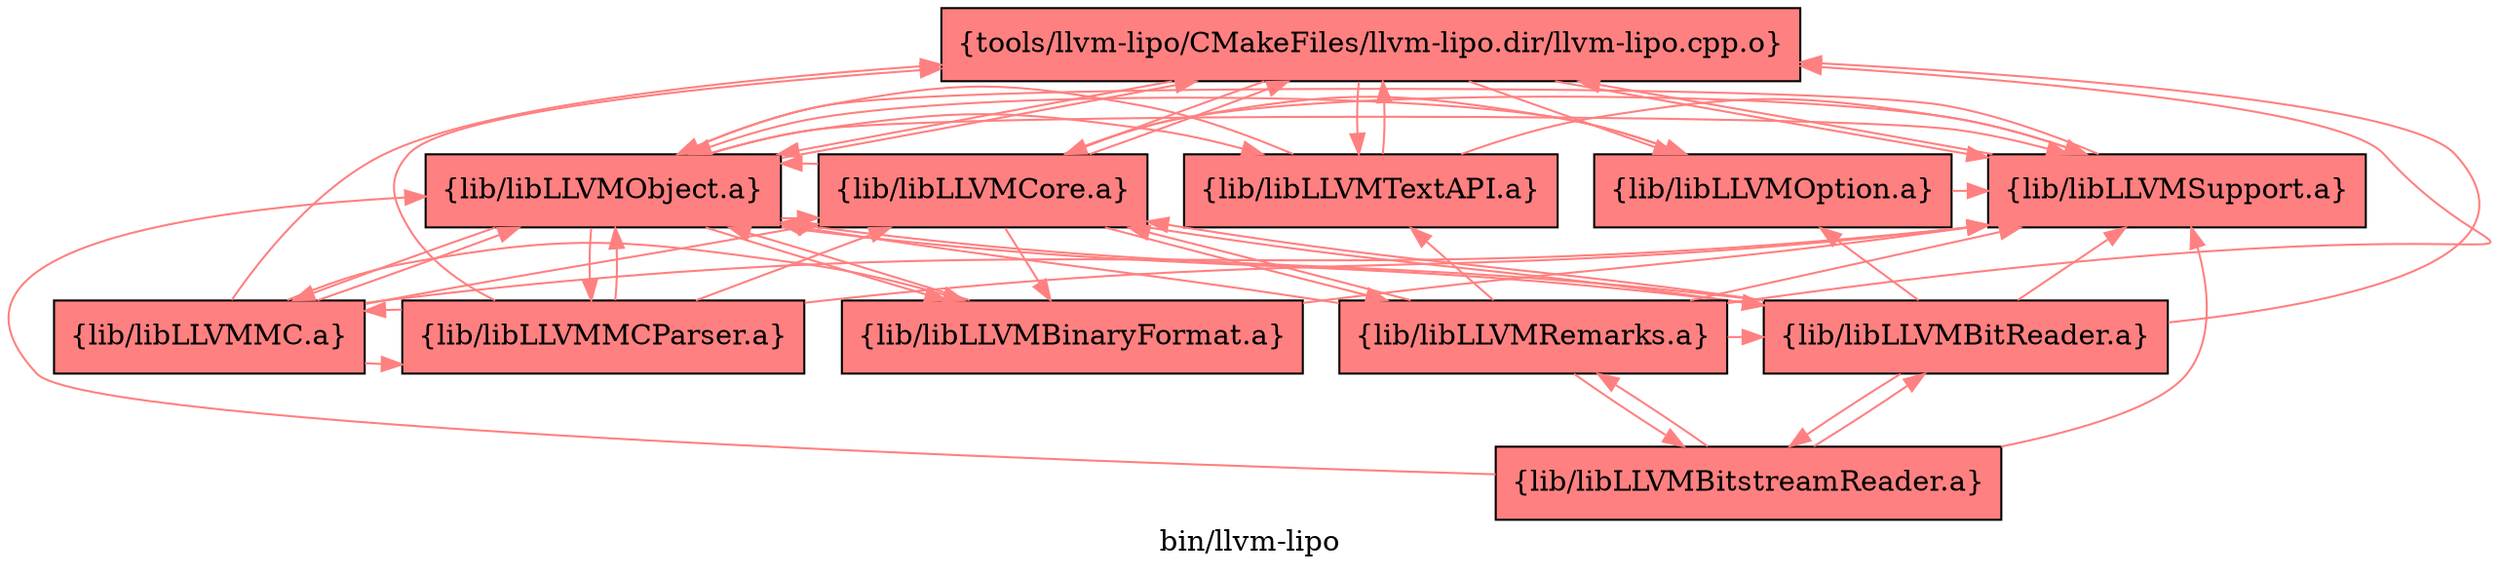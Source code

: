digraph "bin/llvm-lipo" {
	label="bin/llvm-lipo";
	{ rank=same; Node0x555942afc4b8;  }
	{ rank=same; Node0x555942afdb88; Node0x555942afd6d8; Node0x555942afd188; Node0x555942afcc38; Node0x555942afa0c8;  }
	{ rank=same; Node0x555942afa618; Node0x555942b00108; Node0x555942b002e8; Node0x555942af6c48; Node0x555942af7648;  }

	Node0x555942afc4b8 [shape=record,shape=box,style=filled,fillcolor="1.000000 0.5 1",group=1,label="{tools/llvm-lipo/CMakeFiles/llvm-lipo.dir/llvm-lipo.cpp.o}"];
	Node0x555942afc4b8 -> Node0x555942afdb88[color="1.000000 0.5 1"];
	Node0x555942afc4b8 -> Node0x555942afd6d8[color="1.000000 0.5 1"];
	Node0x555942afc4b8 -> Node0x555942afd188[color="1.000000 0.5 1"];
	Node0x555942afc4b8 -> Node0x555942afcc38[color="1.000000 0.5 1"];
	Node0x555942afc4b8 -> Node0x555942afa0c8[color="1.000000 0.5 1"];
	Node0x555942afdb88 [shape=record,shape=box,style=filled,fillcolor="1.000000 0.5 1",group=1,label="{lib/libLLVMObject.a}"];
	Node0x555942afdb88 -> Node0x555942afc4b8[color="1.000000 0.5 1"];
	Node0x555942afdb88 -> Node0x555942afd188[color="1.000000 0.5 1"];
	Node0x555942afdb88 -> Node0x555942afa618[color="1.000000 0.5 1"];
	Node0x555942afdb88 -> Node0x555942b00108[color="1.000000 0.5 1"];
	Node0x555942afdb88 -> Node0x555942afa0c8[color="1.000000 0.5 1"];
	Node0x555942afdb88 -> Node0x555942b002e8[color="1.000000 0.5 1"];
	Node0x555942afdb88 -> Node0x555942af6c48[color="1.000000 0.5 1"];
	Node0x555942afdb88 -> Node0x555942afcc38[color="1.000000 0.5 1"];
	Node0x555942afd6d8 [shape=record,shape=box,style=filled,fillcolor="1.000000 0.5 1",group=1,label="{lib/libLLVMOption.a}"];
	Node0x555942afd6d8 -> Node0x555942afd188[color="1.000000 0.5 1"];
	Node0x555942afd6d8 -> Node0x555942afdb88[color="1.000000 0.5 1"];
	Node0x555942afd188 [shape=record,shape=box,style=filled,fillcolor="1.000000 0.5 1",group=1,label="{lib/libLLVMSupport.a}"];
	Node0x555942afd188 -> Node0x555942afdb88[color="1.000000 0.5 1"];
	Node0x555942afd188 -> Node0x555942afc4b8[color="1.000000 0.5 1"];
	Node0x555942afcc38 [shape=record,shape=box,style=filled,fillcolor="1.000000 0.5 1",group=1,label="{lib/libLLVMTextAPI.a}"];
	Node0x555942afcc38 -> Node0x555942afd188[color="1.000000 0.5 1"];
	Node0x555942afcc38 -> Node0x555942afc4b8[color="1.000000 0.5 1"];
	Node0x555942afcc38 -> Node0x555942afdb88[color="1.000000 0.5 1"];
	Node0x555942afa0c8 [shape=record,shape=box,style=filled,fillcolor="1.000000 0.5 1",group=1,label="{lib/libLLVMCore.a}"];
	Node0x555942afa0c8 -> Node0x555942afdb88[color="1.000000 0.5 1"];
	Node0x555942afa0c8 -> Node0x555942afd188[color="1.000000 0.5 1"];
	Node0x555942afa0c8 -> Node0x555942afc4b8[color="1.000000 0.5 1"];
	Node0x555942afa0c8 -> Node0x555942afa618[color="1.000000 0.5 1"];
	Node0x555942afa0c8 -> Node0x555942af7648[color="1.000000 0.5 1"];
	Node0x555942afa0c8 -> Node0x555942afd6d8[color="1.000000 0.5 1"];
	Node0x555942afa0c8 -> Node0x555942b002e8[color="1.000000 0.5 1"];
	Node0x555942afa618 [shape=record,shape=box,style=filled,fillcolor="1.000000 0.5 1",group=1,label="{lib/libLLVMBinaryFormat.a}"];
	Node0x555942afa618 -> Node0x555942afdb88[color="1.000000 0.5 1"];
	Node0x555942afa618 -> Node0x555942afd188[color="1.000000 0.5 1"];
	Node0x555942b00108 [shape=record,shape=box,style=filled,fillcolor="1.000000 0.5 1",group=1,label="{lib/libLLVMMC.a}"];
	Node0x555942b00108 -> Node0x555942afdb88[color="1.000000 0.5 1"];
	Node0x555942b00108 -> Node0x555942afd188[color="1.000000 0.5 1"];
	Node0x555942b00108 -> Node0x555942afa0c8[color="1.000000 0.5 1"];
	Node0x555942b00108 -> Node0x555942afc4b8[color="1.000000 0.5 1"];
	Node0x555942b00108 -> Node0x555942afa618[color="1.000000 0.5 1"];
	Node0x555942b00108 -> Node0x555942af6c48[color="1.000000 0.5 1"];
	Node0x555942b002e8 [shape=record,shape=box,style=filled,fillcolor="1.000000 0.5 1",group=1,label="{lib/libLLVMBitReader.a}"];
	Node0x555942b002e8 -> Node0x555942afc4b8[color="1.000000 0.5 1"];
	Node0x555942b002e8 -> Node0x555942afdb88[color="1.000000 0.5 1"];
	Node0x555942b002e8 -> Node0x555942afd6d8[color="1.000000 0.5 1"];
	Node0x555942b002e8 -> Node0x555942afd188[color="1.000000 0.5 1"];
	Node0x555942b002e8 -> Node0x555942afa0c8[color="1.000000 0.5 1"];
	Node0x555942b002e8 -> Node0x555942af7148[color="1.000000 0.5 1"];
	Node0x555942af6c48 [shape=record,shape=box,style=filled,fillcolor="1.000000 0.5 1",group=1,label="{lib/libLLVMMCParser.a}"];
	Node0x555942af6c48 -> Node0x555942afc4b8[color="1.000000 0.5 1"];
	Node0x555942af6c48 -> Node0x555942afdb88[color="1.000000 0.5 1"];
	Node0x555942af6c48 -> Node0x555942afd188[color="1.000000 0.5 1"];
	Node0x555942af6c48 -> Node0x555942b00108[color="1.000000 0.5 1"];
	Node0x555942af6c48 -> Node0x555942afa0c8[color="1.000000 0.5 1"];
	Node0x555942af7648 [shape=record,shape=box,style=filled,fillcolor="1.000000 0.5 1",group=1,label="{lib/libLLVMRemarks.a}"];
	Node0x555942af7648 -> Node0x555942afd188[color="1.000000 0.5 1"];
	Node0x555942af7648 -> Node0x555942b002e8[color="1.000000 0.5 1"];
	Node0x555942af7648 -> Node0x555942afdb88[color="1.000000 0.5 1"];
	Node0x555942af7648 -> Node0x555942afa0c8[color="1.000000 0.5 1"];
	Node0x555942af7648 -> Node0x555942afc4b8[color="1.000000 0.5 1"];
	Node0x555942af7648 -> Node0x555942af7148[color="1.000000 0.5 1"];
	Node0x555942af7648 -> Node0x555942afcc38[color="1.000000 0.5 1"];
	Node0x555942af7148 [shape=record,shape=box,style=filled,fillcolor="1.000000 0.5 1",group=1,label="{lib/libLLVMBitstreamReader.a}"];
	Node0x555942af7148 -> Node0x555942afdb88[color="1.000000 0.5 1"];
	Node0x555942af7148 -> Node0x555942afd188[color="1.000000 0.5 1"];
	Node0x555942af7148 -> Node0x555942b002e8[color="1.000000 0.5 1"];
	Node0x555942af7148 -> Node0x555942af7648[color="1.000000 0.5 1"];
}
